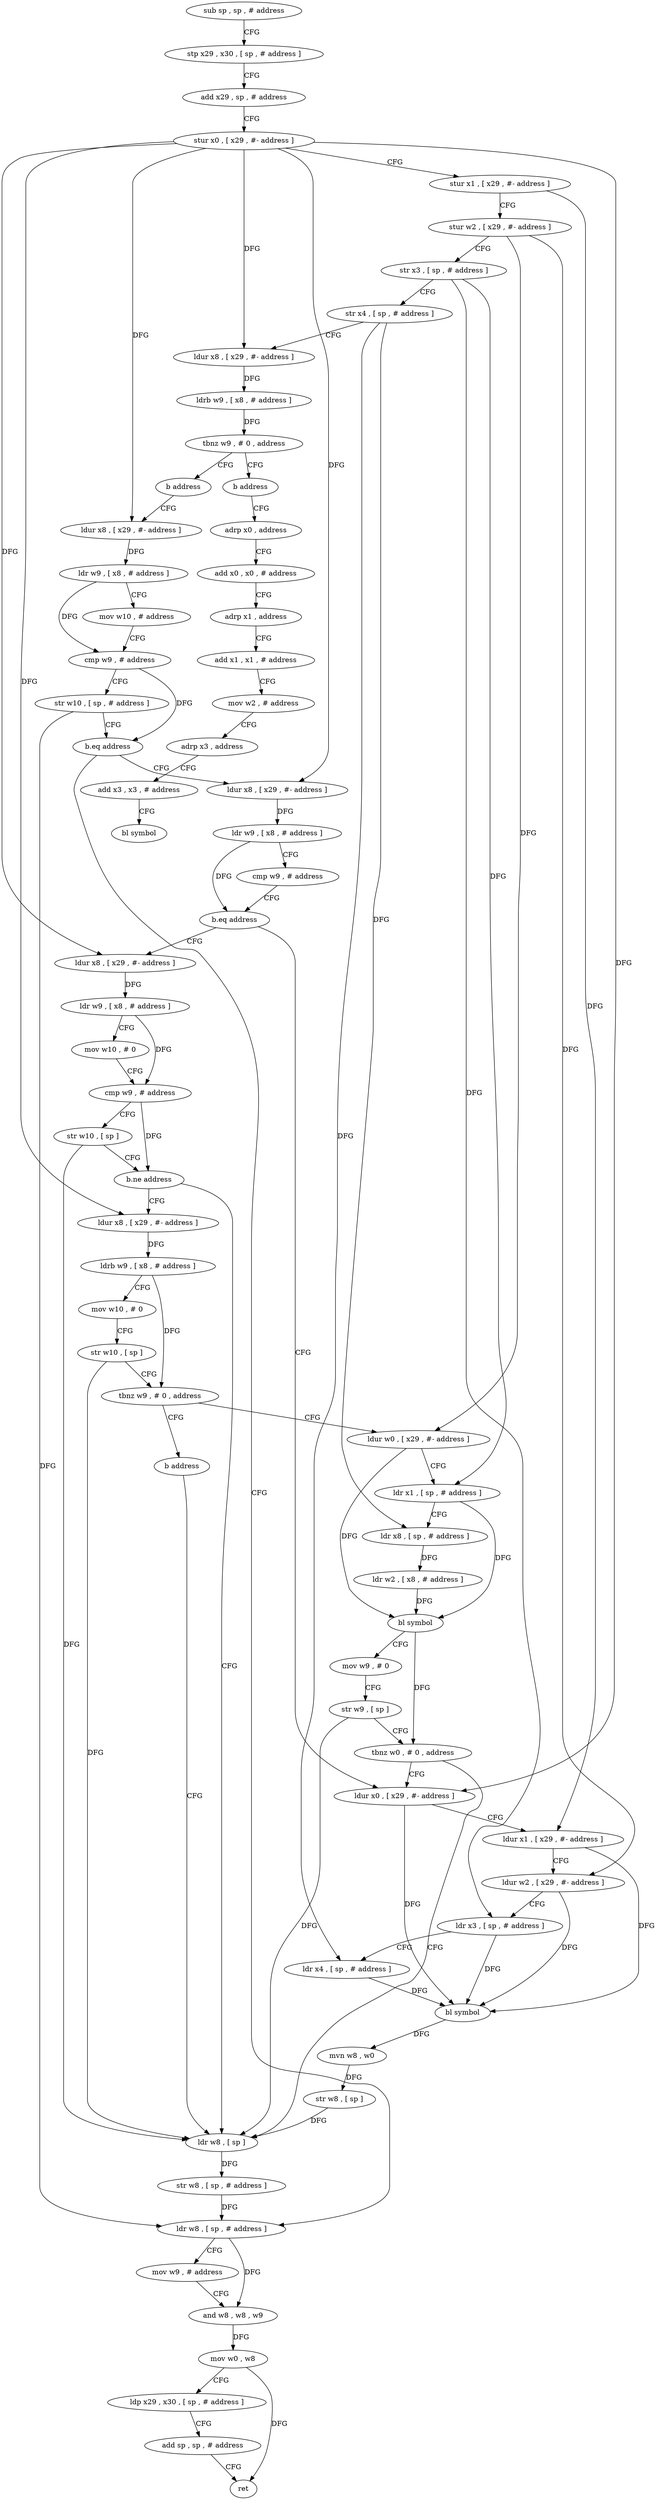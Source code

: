 digraph "func" {
"4230352" [label = "sub sp , sp , # address" ]
"4230356" [label = "stp x29 , x30 , [ sp , # address ]" ]
"4230360" [label = "add x29 , sp , # address" ]
"4230364" [label = "stur x0 , [ x29 , #- address ]" ]
"4230368" [label = "stur x1 , [ x29 , #- address ]" ]
"4230372" [label = "stur w2 , [ x29 , #- address ]" ]
"4230376" [label = "str x3 , [ sp , # address ]" ]
"4230380" [label = "str x4 , [ sp , # address ]" ]
"4230384" [label = "ldur x8 , [ x29 , #- address ]" ]
"4230388" [label = "ldrb w9 , [ x8 , # address ]" ]
"4230392" [label = "tbnz w9 , # 0 , address" ]
"4230400" [label = "b address" ]
"4230396" [label = "b address" ]
"4230436" [label = "ldur x8 , [ x29 , #- address ]" ]
"4230404" [label = "adrp x0 , address" ]
"4230440" [label = "ldr w9 , [ x8 , # address ]" ]
"4230444" [label = "mov w10 , # address" ]
"4230448" [label = "cmp w9 , # address" ]
"4230452" [label = "str w10 , [ sp , # address ]" ]
"4230456" [label = "b.eq address" ]
"4230596" [label = "ldr w8 , [ sp , # address ]" ]
"4230460" [label = "ldur x8 , [ x29 , #- address ]" ]
"4230408" [label = "add x0 , x0 , # address" ]
"4230412" [label = "adrp x1 , address" ]
"4230416" [label = "add x1 , x1 , # address" ]
"4230420" [label = "mov w2 , # address" ]
"4230424" [label = "adrp x3 , address" ]
"4230428" [label = "add x3 , x3 , # address" ]
"4230432" [label = "bl symbol" ]
"4230600" [label = "mov w9 , # address" ]
"4230604" [label = "and w8 , w8 , w9" ]
"4230608" [label = "mov w0 , w8" ]
"4230612" [label = "ldp x29 , x30 , [ sp , # address ]" ]
"4230616" [label = "add sp , sp , # address" ]
"4230620" [label = "ret" ]
"4230464" [label = "ldr w9 , [ x8 , # address ]" ]
"4230468" [label = "cmp w9 , # address" ]
"4230472" [label = "b.eq address" ]
"4230556" [label = "ldur x0 , [ x29 , #- address ]" ]
"4230476" [label = "ldur x8 , [ x29 , #- address ]" ]
"4230560" [label = "ldur x1 , [ x29 , #- address ]" ]
"4230564" [label = "ldur w2 , [ x29 , #- address ]" ]
"4230568" [label = "ldr x3 , [ sp , # address ]" ]
"4230572" [label = "ldr x4 , [ sp , # address ]" ]
"4230576" [label = "bl symbol" ]
"4230580" [label = "mvn w8 , w0" ]
"4230584" [label = "str w8 , [ sp ]" ]
"4230588" [label = "ldr w8 , [ sp ]" ]
"4230480" [label = "ldr w9 , [ x8 , # address ]" ]
"4230484" [label = "mov w10 , # 0" ]
"4230488" [label = "cmp w9 , # address" ]
"4230492" [label = "str w10 , [ sp ]" ]
"4230496" [label = "b.ne address" ]
"4230500" [label = "ldur x8 , [ x29 , #- address ]" ]
"4230592" [label = "str w8 , [ sp , # address ]" ]
"4230504" [label = "ldrb w9 , [ x8 , # address ]" ]
"4230508" [label = "mov w10 , # 0" ]
"4230512" [label = "str w10 , [ sp ]" ]
"4230516" [label = "tbnz w9 , # 0 , address" ]
"4230524" [label = "ldur w0 , [ x29 , #- address ]" ]
"4230520" [label = "b address" ]
"4230528" [label = "ldr x1 , [ sp , # address ]" ]
"4230532" [label = "ldr x8 , [ sp , # address ]" ]
"4230536" [label = "ldr w2 , [ x8 , # address ]" ]
"4230540" [label = "bl symbol" ]
"4230544" [label = "mov w9 , # 0" ]
"4230548" [label = "str w9 , [ sp ]" ]
"4230552" [label = "tbnz w0 , # 0 , address" ]
"4230352" -> "4230356" [ label = "CFG" ]
"4230356" -> "4230360" [ label = "CFG" ]
"4230360" -> "4230364" [ label = "CFG" ]
"4230364" -> "4230368" [ label = "CFG" ]
"4230364" -> "4230384" [ label = "DFG" ]
"4230364" -> "4230436" [ label = "DFG" ]
"4230364" -> "4230460" [ label = "DFG" ]
"4230364" -> "4230556" [ label = "DFG" ]
"4230364" -> "4230476" [ label = "DFG" ]
"4230364" -> "4230500" [ label = "DFG" ]
"4230368" -> "4230372" [ label = "CFG" ]
"4230368" -> "4230560" [ label = "DFG" ]
"4230372" -> "4230376" [ label = "CFG" ]
"4230372" -> "4230564" [ label = "DFG" ]
"4230372" -> "4230524" [ label = "DFG" ]
"4230376" -> "4230380" [ label = "CFG" ]
"4230376" -> "4230568" [ label = "DFG" ]
"4230376" -> "4230528" [ label = "DFG" ]
"4230380" -> "4230384" [ label = "CFG" ]
"4230380" -> "4230572" [ label = "DFG" ]
"4230380" -> "4230532" [ label = "DFG" ]
"4230384" -> "4230388" [ label = "DFG" ]
"4230388" -> "4230392" [ label = "DFG" ]
"4230392" -> "4230400" [ label = "CFG" ]
"4230392" -> "4230396" [ label = "CFG" ]
"4230400" -> "4230436" [ label = "CFG" ]
"4230396" -> "4230404" [ label = "CFG" ]
"4230436" -> "4230440" [ label = "DFG" ]
"4230404" -> "4230408" [ label = "CFG" ]
"4230440" -> "4230444" [ label = "CFG" ]
"4230440" -> "4230448" [ label = "DFG" ]
"4230444" -> "4230448" [ label = "CFG" ]
"4230448" -> "4230452" [ label = "CFG" ]
"4230448" -> "4230456" [ label = "DFG" ]
"4230452" -> "4230456" [ label = "CFG" ]
"4230452" -> "4230596" [ label = "DFG" ]
"4230456" -> "4230596" [ label = "CFG" ]
"4230456" -> "4230460" [ label = "CFG" ]
"4230596" -> "4230600" [ label = "CFG" ]
"4230596" -> "4230604" [ label = "DFG" ]
"4230460" -> "4230464" [ label = "DFG" ]
"4230408" -> "4230412" [ label = "CFG" ]
"4230412" -> "4230416" [ label = "CFG" ]
"4230416" -> "4230420" [ label = "CFG" ]
"4230420" -> "4230424" [ label = "CFG" ]
"4230424" -> "4230428" [ label = "CFG" ]
"4230428" -> "4230432" [ label = "CFG" ]
"4230600" -> "4230604" [ label = "CFG" ]
"4230604" -> "4230608" [ label = "DFG" ]
"4230608" -> "4230612" [ label = "CFG" ]
"4230608" -> "4230620" [ label = "DFG" ]
"4230612" -> "4230616" [ label = "CFG" ]
"4230616" -> "4230620" [ label = "CFG" ]
"4230464" -> "4230468" [ label = "CFG" ]
"4230464" -> "4230472" [ label = "DFG" ]
"4230468" -> "4230472" [ label = "CFG" ]
"4230472" -> "4230556" [ label = "CFG" ]
"4230472" -> "4230476" [ label = "CFG" ]
"4230556" -> "4230560" [ label = "CFG" ]
"4230556" -> "4230576" [ label = "DFG" ]
"4230476" -> "4230480" [ label = "DFG" ]
"4230560" -> "4230564" [ label = "CFG" ]
"4230560" -> "4230576" [ label = "DFG" ]
"4230564" -> "4230568" [ label = "CFG" ]
"4230564" -> "4230576" [ label = "DFG" ]
"4230568" -> "4230572" [ label = "CFG" ]
"4230568" -> "4230576" [ label = "DFG" ]
"4230572" -> "4230576" [ label = "DFG" ]
"4230576" -> "4230580" [ label = "DFG" ]
"4230580" -> "4230584" [ label = "DFG" ]
"4230584" -> "4230588" [ label = "DFG" ]
"4230588" -> "4230592" [ label = "DFG" ]
"4230480" -> "4230484" [ label = "CFG" ]
"4230480" -> "4230488" [ label = "DFG" ]
"4230484" -> "4230488" [ label = "CFG" ]
"4230488" -> "4230492" [ label = "CFG" ]
"4230488" -> "4230496" [ label = "DFG" ]
"4230492" -> "4230496" [ label = "CFG" ]
"4230492" -> "4230588" [ label = "DFG" ]
"4230496" -> "4230588" [ label = "CFG" ]
"4230496" -> "4230500" [ label = "CFG" ]
"4230500" -> "4230504" [ label = "DFG" ]
"4230592" -> "4230596" [ label = "DFG" ]
"4230504" -> "4230508" [ label = "CFG" ]
"4230504" -> "4230516" [ label = "DFG" ]
"4230508" -> "4230512" [ label = "CFG" ]
"4230512" -> "4230516" [ label = "CFG" ]
"4230512" -> "4230588" [ label = "DFG" ]
"4230516" -> "4230524" [ label = "CFG" ]
"4230516" -> "4230520" [ label = "CFG" ]
"4230524" -> "4230528" [ label = "CFG" ]
"4230524" -> "4230540" [ label = "DFG" ]
"4230520" -> "4230588" [ label = "CFG" ]
"4230528" -> "4230532" [ label = "CFG" ]
"4230528" -> "4230540" [ label = "DFG" ]
"4230532" -> "4230536" [ label = "DFG" ]
"4230536" -> "4230540" [ label = "DFG" ]
"4230540" -> "4230544" [ label = "CFG" ]
"4230540" -> "4230552" [ label = "DFG" ]
"4230544" -> "4230548" [ label = "CFG" ]
"4230548" -> "4230552" [ label = "CFG" ]
"4230548" -> "4230588" [ label = "DFG" ]
"4230552" -> "4230588" [ label = "CFG" ]
"4230552" -> "4230556" [ label = "CFG" ]
}
